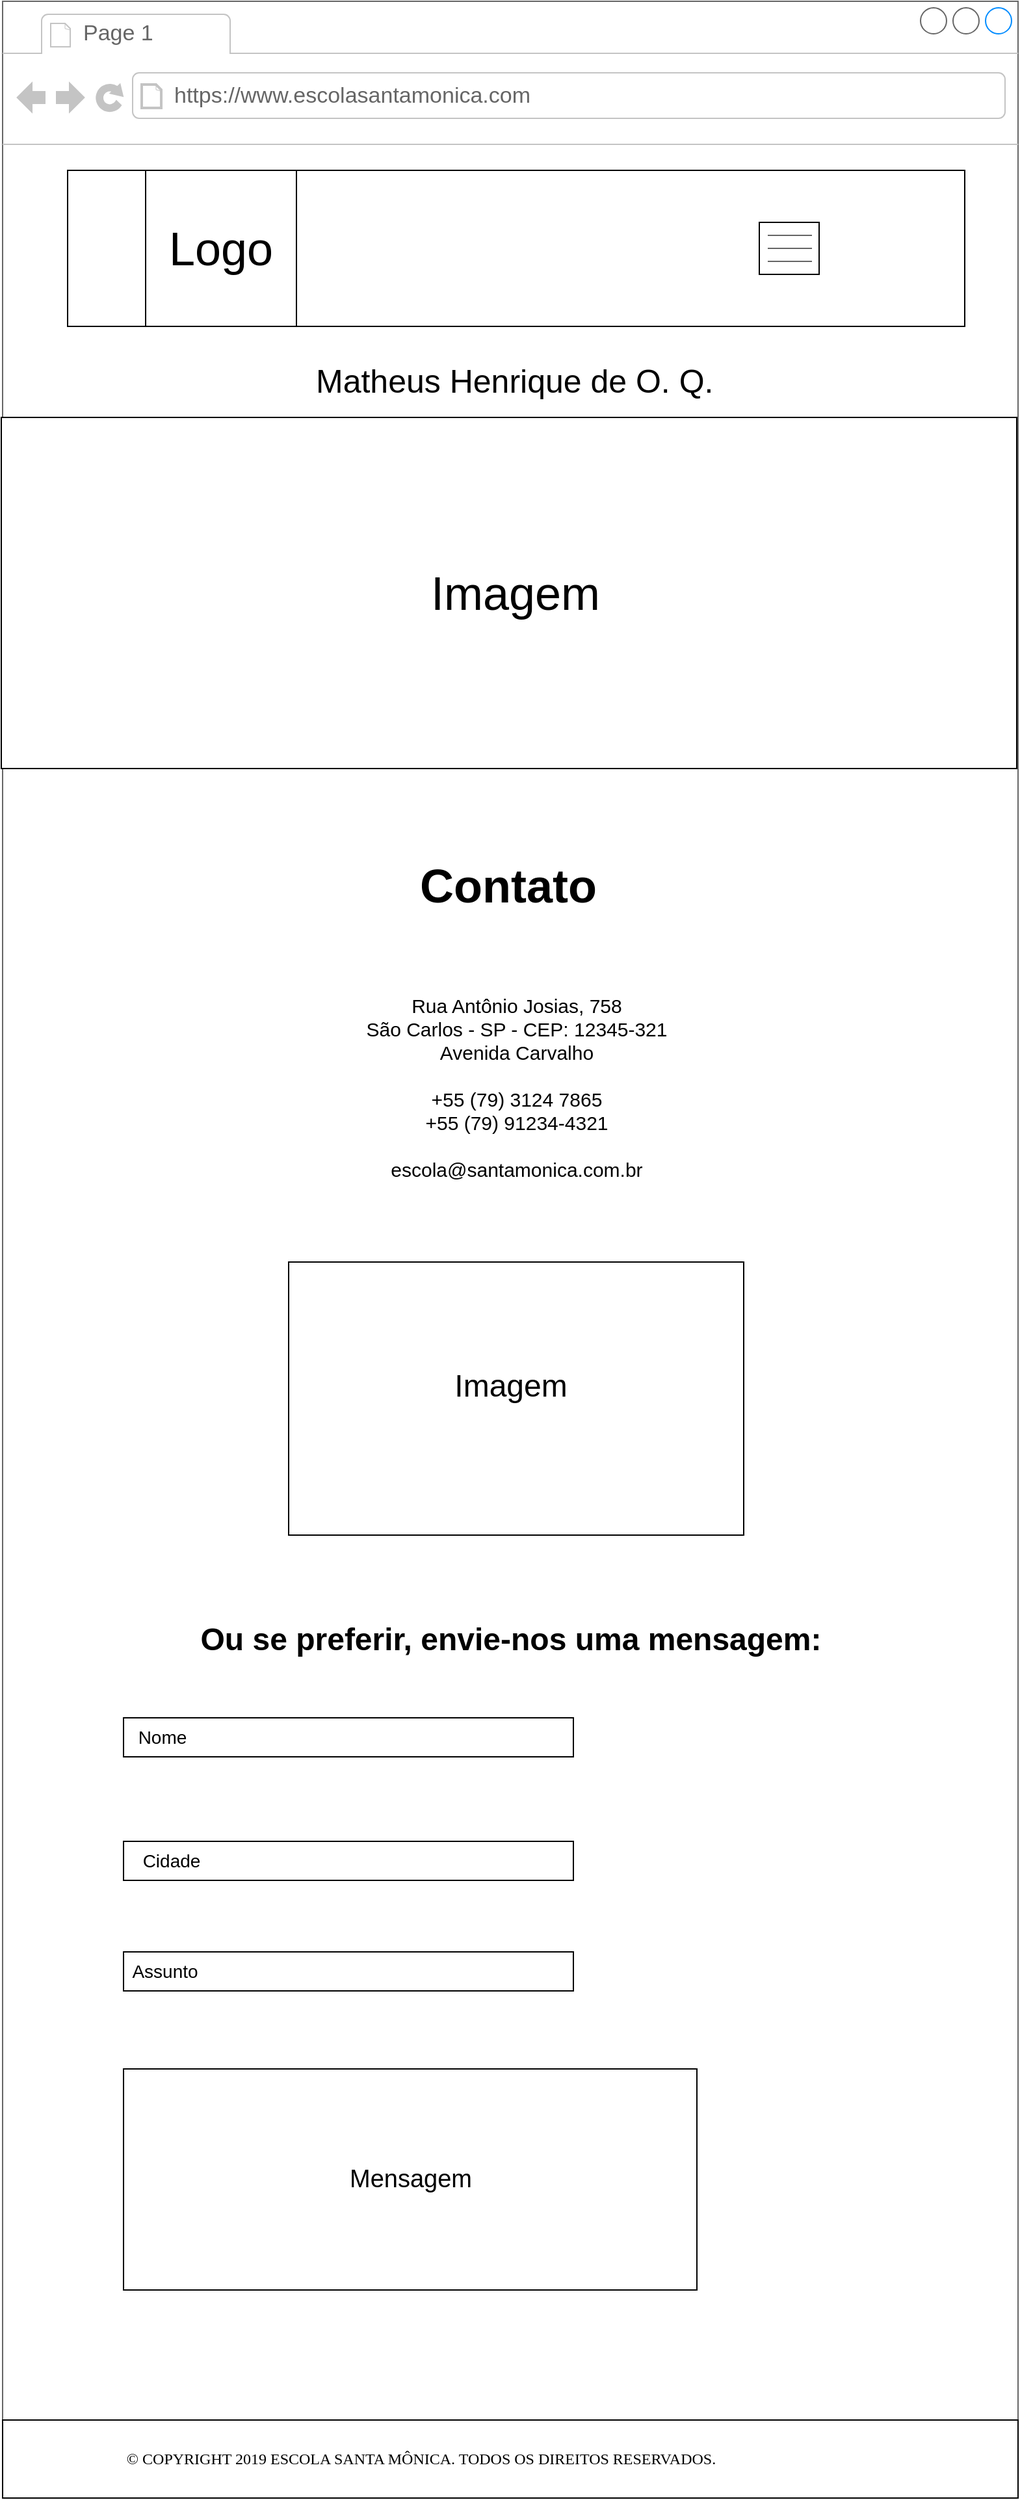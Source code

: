 <mxfile version="12.2.2" type="device" pages="1"><diagram name="Page-1" id="2cc2dc42-3aac-f2a9-1cec-7a8b7cbee084"><mxGraphModel dx="2394" dy="1374" grid="1" gridSize="10" guides="1" tooltips="1" connect="1" arrows="1" fold="1" page="1" pageScale="1" pageWidth="800" pageHeight="1066" background="#ffffff" math="0" shadow="0"><root><mxCell id="0"/><mxCell id="1" parent="0"/><mxCell id="7026571954dc6520-1" value="" style="strokeWidth=1;shadow=0;dashed=0;align=center;html=1;shape=mxgraph.mockup.containers.browserWindow;rSize=0;strokeColor=#666666;mainText=,;recursiveResize=0;rounded=0;labelBackgroundColor=none;fontFamily=Verdana;fontSize=12;fontStyle=0" parent="1" vertex="1"><mxGeometry x="9" y="10" width="781" height="1860" as="geometry"/></mxCell><mxCell id="7026571954dc6520-2" value="Page 1" style="strokeWidth=1;shadow=0;dashed=0;align=center;html=1;shape=mxgraph.mockup.containers.anchor;fontSize=17;fontColor=#666666;align=left;" parent="7026571954dc6520-1" vertex="1"><mxGeometry x="60" y="12" width="110" height="26" as="geometry"/></mxCell><mxCell id="7026571954dc6520-3" value="https://www.escolasantamonica.com" style="strokeWidth=1;shadow=0;dashed=0;align=center;html=1;shape=mxgraph.mockup.containers.anchor;rSize=0;fontSize=17;fontColor=#666666;align=left;" parent="7026571954dc6520-1" vertex="1"><mxGeometry x="130" y="60" width="250" height="26" as="geometry"/></mxCell><mxCell id="7026571954dc6520-15" value="" style="verticalLabelPosition=bottom;shadow=0;dashed=0;align=center;html=1;verticalAlign=top;strokeWidth=1;shape=mxgraph.mockup.markup.line;strokeColor=#999999;rounded=0;labelBackgroundColor=none;fillColor=#ffffff;fontFamily=Verdana;fontSize=12;fontColor=#000000;" parent="7026571954dc6520-1" vertex="1"><mxGeometry y="310" width="760" height="20" as="geometry"/></mxCell><mxCell id="7026571954dc6520-21" value="" style="verticalLabelPosition=bottom;shadow=0;dashed=0;align=center;html=1;verticalAlign=top;strokeWidth=1;shape=mxgraph.mockup.markup.line;strokeColor=#999999;rounded=0;labelBackgroundColor=none;fillColor=#ffffff;fontFamily=Verdana;fontSize=12;fontColor=#000000;" parent="7026571954dc6520-1" vertex="1"><mxGeometry y="580" width="750" height="20" as="geometry"/></mxCell><mxCell id="ewFMJKoFP-ZU7OxCMfp1-6" value="" style="rounded=0;whiteSpace=wrap;html=1;" parent="7026571954dc6520-1" vertex="1"><mxGeometry x="50" y="130" width="690" height="120" as="geometry"/></mxCell><mxCell id="fvU2fTR692eFY3aPYThP-1" value="&lt;font style=&quot;font-size: 36px&quot;&gt;&amp;nbsp;Imagem&lt;/font&gt;" style="rounded=0;whiteSpace=wrap;html=1;" parent="7026571954dc6520-1" vertex="1"><mxGeometry x="-1" y="320" width="781" height="270" as="geometry"/></mxCell><mxCell id="wgHtDGAlXirdtPYzbxGA-1" value="&lt;font style=&quot;font-size: 36px&quot;&gt;&lt;b&gt;Contato&lt;/b&gt;&lt;/font&gt;" style="text;html=1;strokeColor=none;fillColor=none;align=center;verticalAlign=middle;whiteSpace=wrap;rounded=0;" parent="7026571954dc6520-1" vertex="1"><mxGeometry x="368.5" y="670" width="40" height="20" as="geometry"/></mxCell><mxCell id="wgHtDGAlXirdtPYzbxGA-15" value="&lt;font style=&quot;font-size: 15px&quot;&gt;Rua Antônio Josias, 758&lt;br&gt;São Carlos - SP - CEP: 12345-321&lt;br&gt;Avenida Carvalho&lt;br&gt;&lt;br&gt;+55 (79) 3124 7865&lt;br&gt;+55 (79) 91234-4321&lt;br&gt;&lt;br&gt;escola@santamonica.com.br&lt;/font&gt;" style="text;html=1;strokeColor=none;fillColor=none;align=center;verticalAlign=middle;whiteSpace=wrap;rounded=0;" parent="7026571954dc6520-1" vertex="1"><mxGeometry x="217.5" y="740" width="355" height="190" as="geometry"/></mxCell><mxCell id="wgHtDGAlXirdtPYzbxGA-16" value="" style="rounded=0;whiteSpace=wrap;html=1;" parent="7026571954dc6520-1" vertex="1"><mxGeometry x="220" y="969.5" width="350" height="210" as="geometry"/></mxCell><mxCell id="wgHtDGAlXirdtPYzbxGA-17" value="&lt;font style=&quot;font-size: 24px&quot;&gt;Imagem&lt;/font&gt;" style="text;html=1;strokeColor=none;fillColor=none;align=center;verticalAlign=middle;whiteSpace=wrap;rounded=0;" parent="7026571954dc6520-1" vertex="1"><mxGeometry x="370.5" y="1054.5" width="40" height="20" as="geometry"/></mxCell><mxCell id="wgHtDGAlXirdtPYzbxGA-18" value="&lt;font style=&quot;font-size: 24px&quot;&gt;&lt;b&gt;Ou se preferir, envie-nos uma mensagem:&lt;/b&gt;&lt;/font&gt;" style="text;html=1;strokeColor=none;fillColor=none;align=center;verticalAlign=middle;whiteSpace=wrap;rounded=0;" parent="7026571954dc6520-1" vertex="1"><mxGeometry x="111" y="1250" width="560" height="20" as="geometry"/></mxCell><mxCell id="wgHtDGAlXirdtPYzbxGA-19" value="" style="rounded=0;whiteSpace=wrap;html=1;" parent="7026571954dc6520-1" vertex="1"><mxGeometry x="93" y="1320" width="346" height="30" as="geometry"/></mxCell><mxCell id="wgHtDGAlXirdtPYzbxGA-42" value="" style="rounded=0;whiteSpace=wrap;html=1;" parent="7026571954dc6520-1" vertex="1"><mxGeometry x="93" y="1415" width="346" height="30" as="geometry"/></mxCell><mxCell id="wgHtDGAlXirdtPYzbxGA-43" value="" style="rounded=0;whiteSpace=wrap;html=1;" parent="7026571954dc6520-1" vertex="1"><mxGeometry x="93" y="1500" width="346" height="30" as="geometry"/></mxCell><mxCell id="wgHtDGAlXirdtPYzbxGA-44" value="" style="rounded=0;whiteSpace=wrap;html=1;" parent="7026571954dc6520-1" vertex="1"><mxGeometry x="93" y="1590" width="441" height="170" as="geometry"/></mxCell><mxCell id="wgHtDGAlXirdtPYzbxGA-45" value="&lt;font style=&quot;font-size: 14px&quot;&gt;Nome&lt;/font&gt;" style="text;html=1;strokeColor=none;fillColor=none;align=center;verticalAlign=middle;whiteSpace=wrap;rounded=0;" parent="7026571954dc6520-1" vertex="1"><mxGeometry x="102.5" y="1325" width="40" height="20" as="geometry"/></mxCell><mxCell id="wgHtDGAlXirdtPYzbxGA-46" value="&lt;font style=&quot;font-size: 14px&quot;&gt;Cidade&lt;/font&gt;" style="text;html=1;strokeColor=none;fillColor=none;align=center;verticalAlign=middle;whiteSpace=wrap;rounded=0;" parent="7026571954dc6520-1" vertex="1"><mxGeometry x="110" y="1420" width="40" height="20" as="geometry"/></mxCell><mxCell id="wgHtDGAlXirdtPYzbxGA-47" value="&lt;font style=&quot;font-size: 14px&quot;&gt;Assunto&lt;/font&gt;" style="text;html=1;strokeColor=none;fillColor=none;align=center;verticalAlign=middle;whiteSpace=wrap;rounded=0;" parent="7026571954dc6520-1" vertex="1"><mxGeometry x="105" y="1505" width="40" height="20" as="geometry"/></mxCell><mxCell id="wgHtDGAlXirdtPYzbxGA-48" value="&lt;font style=&quot;font-size: 19px&quot;&gt;Mensagem&lt;/font&gt;" style="text;html=1;strokeColor=none;fillColor=none;align=center;verticalAlign=middle;whiteSpace=wrap;rounded=0;" parent="7026571954dc6520-1" vertex="1"><mxGeometry x="293.5" y="1665" width="40" height="20" as="geometry"/></mxCell><mxCell id="z80alxD3d0xqce9nOkMZ-2" value="" style="rounded=0;whiteSpace=wrap;html=1;" parent="7026571954dc6520-1" vertex="1"><mxGeometry x="582" y="170" width="46" height="40" as="geometry"/></mxCell><mxCell id="z80alxD3d0xqce9nOkMZ-4" value="" style="endArrow=none;html=1;fillColor=#f5f5f5;strokeColor=#666666;" parent="7026571954dc6520-1" edge="1"><mxGeometry width="50" height="50" relative="1" as="geometry"><mxPoint x="588.5" y="180" as="sourcePoint"/><mxPoint x="622.5" y="180" as="targetPoint"/></mxGeometry></mxCell><mxCell id="z80alxD3d0xqce9nOkMZ-5" value="" style="endArrow=none;html=1;fillColor=#f5f5f5;strokeColor=#666666;" parent="7026571954dc6520-1" edge="1"><mxGeometry width="50" height="50" relative="1" as="geometry"><mxPoint x="588.5" y="200" as="sourcePoint"/><mxPoint x="622.5" y="200" as="targetPoint"/></mxGeometry></mxCell><mxCell id="z80alxD3d0xqce9nOkMZ-7" value="" style="rounded=0;whiteSpace=wrap;html=1;" parent="7026571954dc6520-1" vertex="1"><mxGeometry x="110" y="130" width="116" height="120" as="geometry"/></mxCell><mxCell id="z80alxD3d0xqce9nOkMZ-8" value="&lt;font style=&quot;font-size: 36px&quot;&gt;Logo&lt;/font&gt;" style="text;html=1;strokeColor=none;fillColor=none;align=center;verticalAlign=middle;whiteSpace=wrap;rounded=0;" parent="7026571954dc6520-1" vertex="1"><mxGeometry x="145" y="175.5" width="46" height="29" as="geometry"/></mxCell><mxCell id="z80alxD3d0xqce9nOkMZ-11" value="" style="endArrow=none;html=1;fillColor=#f5f5f5;strokeColor=#666666;" parent="7026571954dc6520-1" edge="1"><mxGeometry width="50" height="50" relative="1" as="geometry"><mxPoint x="588.5" y="190" as="sourcePoint"/><mxPoint x="622.5" y="190" as="targetPoint"/></mxGeometry></mxCell><mxCell id="yELFyq-k_esnIu4XTkzy-1" value="&lt;font style=&quot;font-size: 25px&quot;&gt;Matheus Henrique de O. Q.&lt;/font&gt;" style="text;html=1;" vertex="1" parent="7026571954dc6520-1"><mxGeometry x="239" y="270" width="304" height="30" as="geometry"/></mxCell><mxCell id="Bn8Y6w_Um3144dJxdNAO-1" value="" style="rounded=0;whiteSpace=wrap;html=1;" parent="1" vertex="1"><mxGeometry x="9" y="1870" width="781" height="60" as="geometry"/></mxCell><mxCell id="Bn8Y6w_Um3144dJxdNAO-2" value="&lt;span style=&quot;font-family: &amp;#34;londrina solid&amp;#34; , cursive ; text-transform: uppercase ; background-color: rgb(255 , 255 , 255)&quot;&gt;© COPYRIGHT 2019 ESCOLA SANTA MÔNICA. TODOS OS DIREITOS RESERVADOS.&lt;/span&gt;" style="text;html=1;strokeColor=none;fillColor=none;align=center;verticalAlign=middle;whiteSpace=wrap;rounded=0;" parent="1" vertex="1"><mxGeometry x="40" y="1890" width="582" height="20" as="geometry"/></mxCell></root></mxGraphModel></diagram></mxfile>